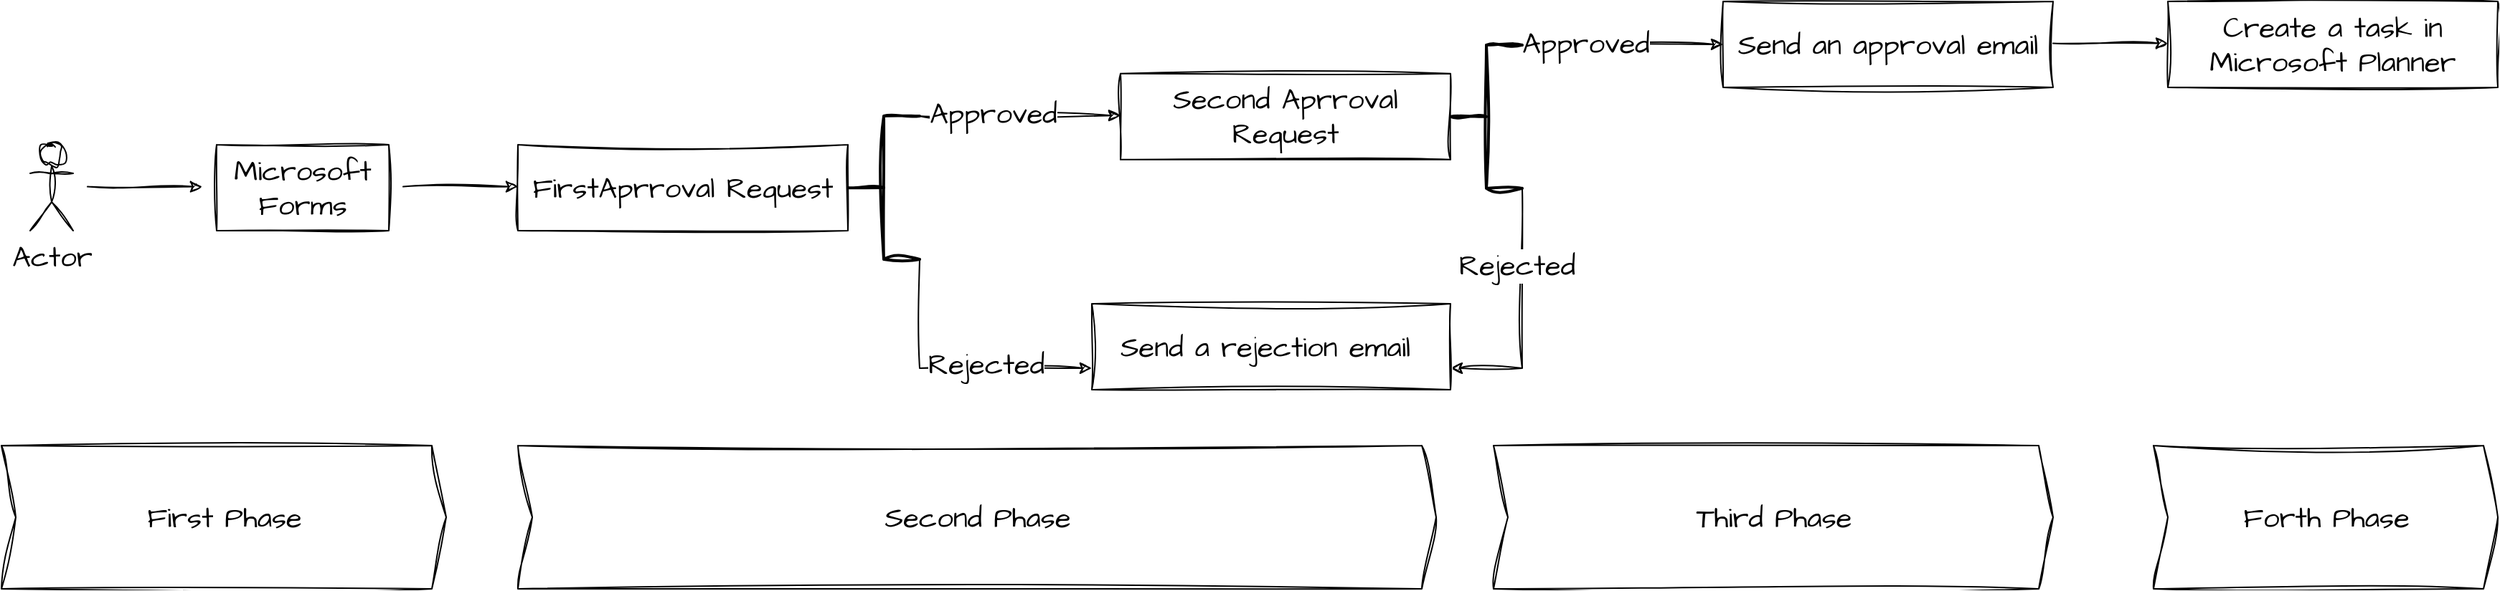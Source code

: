 <mxfile version="21.3.5" type="github">
  <diagram id="6a731a19-8d31-9384-78a2-239565b7b9f0" name="Page-1">
    <mxGraphModel dx="2150" dy="195" grid="1" gridSize="10" guides="1" tooltips="1" connect="1" arrows="1" fold="1" page="1" pageScale="1" pageWidth="1169" pageHeight="827" background="none" math="0" shadow="0">
      <root>
        <mxCell id="0" />
        <mxCell id="1" parent="0" />
        <mxCell id="t2b_PGSPaWhevGhsCux8-143" value="Actor" style="shape=umlActor;verticalLabelPosition=bottom;verticalAlign=top;html=1;outlineConnect=0;sketch=1;hachureGap=4;jiggle=2;curveFitting=1;fontFamily=Architects Daughter;fontSource=https%3A%2F%2Ffonts.googleapis.com%2Fcss%3Ffamily%3DArchitects%2BDaughter;fontSize=20;" parent="1" vertex="1">
          <mxGeometry x="40" y="1130" width="30" height="60" as="geometry" />
        </mxCell>
        <mxCell id="t2b_PGSPaWhevGhsCux8-144" value="" style="endArrow=classic;html=1;rounded=0;sketch=1;hachureGap=4;jiggle=2;curveFitting=1;fontFamily=Architects Daughter;fontSource=https%3A%2F%2Ffonts.googleapis.com%2Fcss%3Ffamily%3DArchitects%2BDaughter;fontSize=16;" parent="1" edge="1">
          <mxGeometry width="50" height="50" relative="1" as="geometry">
            <mxPoint x="80" y="1159.29" as="sourcePoint" />
            <mxPoint x="160" y="1159.29" as="targetPoint" />
          </mxGeometry>
        </mxCell>
        <mxCell id="t2b_PGSPaWhevGhsCux8-145" value="Microsoft Forms" style="rounded=0;whiteSpace=wrap;html=1;sketch=1;hachureGap=4;jiggle=2;curveFitting=1;fontFamily=Architects Daughter;fontSource=https%3A%2F%2Ffonts.googleapis.com%2Fcss%3Ffamily%3DArchitects%2BDaughter;fontSize=20;" parent="1" vertex="1">
          <mxGeometry x="170" y="1130" width="120" height="60" as="geometry" />
        </mxCell>
        <mxCell id="t2b_PGSPaWhevGhsCux8-147" value="" style="endArrow=classic;html=1;rounded=0;sketch=1;hachureGap=4;jiggle=2;curveFitting=1;fontFamily=Architects Daughter;fontSource=https%3A%2F%2Ffonts.googleapis.com%2Fcss%3Ffamily%3DArchitects%2BDaughter;fontSize=16;" parent="1" edge="1">
          <mxGeometry width="50" height="50" relative="1" as="geometry">
            <mxPoint x="300" y="1159.29" as="sourcePoint" />
            <mxPoint x="380" y="1159.29" as="targetPoint" />
          </mxGeometry>
        </mxCell>
        <mxCell id="t2b_PGSPaWhevGhsCux8-148" value="FirstAprroval Request" style="rounded=0;whiteSpace=wrap;html=1;sketch=1;hachureGap=4;jiggle=2;curveFitting=1;fontFamily=Architects Daughter;fontSource=https%3A%2F%2Ffonts.googleapis.com%2Fcss%3Ffamily%3DArchitects%2BDaughter;fontSize=20;" parent="1" vertex="1">
          <mxGeometry x="380" y="1130" width="230" height="60" as="geometry" />
        </mxCell>
        <mxCell id="t2b_PGSPaWhevGhsCux8-151" style="edgeStyle=orthogonalEdgeStyle;rounded=0;sketch=1;hachureGap=4;jiggle=2;curveFitting=1;orthogonalLoop=1;jettySize=auto;html=1;exitX=1;exitY=0;exitDx=0;exitDy=0;exitPerimeter=0;fontFamily=Architects Daughter;fontSource=https%3A%2F%2Ffonts.googleapis.com%2Fcss%3Ffamily%3DArchitects%2BDaughter;fontSize=16;" parent="1" source="t2b_PGSPaWhevGhsCux8-149" edge="1">
          <mxGeometry relative="1" as="geometry">
            <mxPoint x="800" y="1109.571" as="targetPoint" />
            <Array as="points">
              <mxPoint x="690" y="1110" />
              <mxPoint x="690" y="1110" />
            </Array>
          </mxGeometry>
        </mxCell>
        <mxCell id="t2b_PGSPaWhevGhsCux8-153" value="Approved" style="edgeLabel;html=1;align=center;verticalAlign=middle;resizable=0;points=[];fontSize=20;fontFamily=Architects Daughter;" parent="t2b_PGSPaWhevGhsCux8-151" vertex="1" connectable="0">
          <mxGeometry x="-0.273" y="2" relative="1" as="geometry">
            <mxPoint as="offset" />
          </mxGeometry>
        </mxCell>
        <mxCell id="t2b_PGSPaWhevGhsCux8-169" style="edgeStyle=orthogonalEdgeStyle;rounded=0;sketch=1;hachureGap=4;jiggle=2;curveFitting=1;orthogonalLoop=1;jettySize=auto;html=1;exitX=1;exitY=1;exitDx=0;exitDy=0;exitPerimeter=0;fontFamily=Architects Daughter;fontSource=https%3A%2F%2Ffonts.googleapis.com%2Fcss%3Ffamily%3DArchitects%2BDaughter;fontSize=16;entryX=0;entryY=0.75;entryDx=0;entryDy=0;" parent="1" source="t2b_PGSPaWhevGhsCux8-149" target="t2b_PGSPaWhevGhsCux8-161" edge="1">
          <mxGeometry relative="1" as="geometry">
            <mxPoint x="635.571" y="1280" as="targetPoint" />
          </mxGeometry>
        </mxCell>
        <mxCell id="t2b_PGSPaWhevGhsCux8-149" value="" style="strokeWidth=2;html=1;shape=mxgraph.flowchart.annotation_2;align=left;labelPosition=right;pointerEvents=1;sketch=1;hachureGap=4;jiggle=2;curveFitting=1;fontFamily=Architects Daughter;fontSource=https%3A%2F%2Ffonts.googleapis.com%2Fcss%3Ffamily%3DArchitects%2BDaughter;fontSize=20;" parent="1" vertex="1">
          <mxGeometry x="610" y="1110" width="50" height="100" as="geometry" />
        </mxCell>
        <mxCell id="t2b_PGSPaWhevGhsCux8-155" value="Second Aprroval Request" style="rounded=0;whiteSpace=wrap;html=1;sketch=1;hachureGap=4;jiggle=2;curveFitting=1;fontFamily=Architects Daughter;fontSource=https%3A%2F%2Ffonts.googleapis.com%2Fcss%3Ffamily%3DArchitects%2BDaughter;fontSize=20;" parent="1" vertex="1">
          <mxGeometry x="800" y="1080.43" width="230" height="60" as="geometry" />
        </mxCell>
        <mxCell id="t2b_PGSPaWhevGhsCux8-156" style="edgeStyle=orthogonalEdgeStyle;rounded=0;sketch=1;hachureGap=4;jiggle=2;curveFitting=1;orthogonalLoop=1;jettySize=auto;html=1;exitX=1;exitY=0;exitDx=0;exitDy=0;exitPerimeter=0;fontFamily=Architects Daughter;fontSource=https%3A%2F%2Ffonts.googleapis.com%2Fcss%3Ffamily%3DArchitects%2BDaughter;fontSize=16;" parent="1" source="t2b_PGSPaWhevGhsCux8-160" edge="1">
          <mxGeometry relative="1" as="geometry">
            <mxPoint x="1220" y="1060.001" as="targetPoint" />
            <Array as="points">
              <mxPoint x="1110" y="1060.43" />
              <mxPoint x="1110" y="1060.43" />
            </Array>
          </mxGeometry>
        </mxCell>
        <mxCell id="t2b_PGSPaWhevGhsCux8-157" value="&amp;nbsp;Approved" style="edgeLabel;html=1;align=center;verticalAlign=middle;resizable=0;points=[];fontSize=20;fontFamily=Architects Daughter;" parent="t2b_PGSPaWhevGhsCux8-156" vertex="1" connectable="0">
          <mxGeometry x="-0.273" y="2" relative="1" as="geometry">
            <mxPoint x="-11" as="offset" />
          </mxGeometry>
        </mxCell>
        <mxCell id="t2b_PGSPaWhevGhsCux8-171" style="edgeStyle=orthogonalEdgeStyle;rounded=0;sketch=1;hachureGap=4;jiggle=2;curveFitting=1;orthogonalLoop=1;jettySize=auto;html=1;exitX=1;exitY=1;exitDx=0;exitDy=0;exitPerimeter=0;entryX=1;entryY=0.75;entryDx=0;entryDy=0;fontFamily=Architects Daughter;fontSource=https%3A%2F%2Ffonts.googleapis.com%2Fcss%3Ffamily%3DArchitects%2BDaughter;fontSize=16;" parent="1" source="t2b_PGSPaWhevGhsCux8-160" target="t2b_PGSPaWhevGhsCux8-161" edge="1">
          <mxGeometry relative="1" as="geometry" />
        </mxCell>
        <mxCell id="t2b_PGSPaWhevGhsCux8-160" value="" style="strokeWidth=2;html=1;shape=mxgraph.flowchart.annotation_2;align=left;labelPosition=right;pointerEvents=1;sketch=1;hachureGap=4;jiggle=2;curveFitting=1;fontFamily=Architects Daughter;fontSource=https%3A%2F%2Ffonts.googleapis.com%2Fcss%3Ffamily%3DArchitects%2BDaughter;fontSize=20;" parent="1" vertex="1">
          <mxGeometry x="1030" y="1060.43" width="50" height="100" as="geometry" />
        </mxCell>
        <mxCell id="t2b_PGSPaWhevGhsCux8-161" value="Send a rejection email&amp;nbsp;" style="rounded=0;whiteSpace=wrap;html=1;sketch=1;hachureGap=4;jiggle=2;curveFitting=1;fontFamily=Architects Daughter;fontSource=https%3A%2F%2Ffonts.googleapis.com%2Fcss%3Ffamily%3DArchitects%2BDaughter;fontSize=20;" parent="1" vertex="1">
          <mxGeometry x="780" y="1241" width="250" height="60" as="geometry" />
        </mxCell>
        <mxCell id="t2b_PGSPaWhevGhsCux8-163" value="Send an approval email" style="rounded=0;whiteSpace=wrap;html=1;sketch=1;hachureGap=4;jiggle=2;curveFitting=1;fontFamily=Architects Daughter;fontSource=https%3A%2F%2Ffonts.googleapis.com%2Fcss%3Ffamily%3DArchitects%2BDaughter;fontSize=20;" parent="1" vertex="1">
          <mxGeometry x="1220" y="1030" width="230" height="60" as="geometry" />
        </mxCell>
        <mxCell id="t2b_PGSPaWhevGhsCux8-164" value="" style="endArrow=classic;html=1;rounded=0;sketch=1;hachureGap=4;jiggle=2;curveFitting=1;fontFamily=Architects Daughter;fontSource=https%3A%2F%2Ffonts.googleapis.com%2Fcss%3Ffamily%3DArchitects%2BDaughter;fontSize=16;" parent="1" edge="1">
          <mxGeometry width="50" height="50" relative="1" as="geometry">
            <mxPoint x="1450" y="1059.29" as="sourcePoint" />
            <mxPoint x="1530" y="1059.29" as="targetPoint" />
          </mxGeometry>
        </mxCell>
        <mxCell id="t2b_PGSPaWhevGhsCux8-165" value="Create a task in Microsoft Planner" style="rounded=0;whiteSpace=wrap;html=1;sketch=1;hachureGap=4;jiggle=2;curveFitting=1;fontFamily=Architects Daughter;fontSource=https%3A%2F%2Ffonts.googleapis.com%2Fcss%3Ffamily%3DArchitects%2BDaughter;fontSize=20;" parent="1" vertex="1">
          <mxGeometry x="1530" y="1030" width="230" height="60" as="geometry" />
        </mxCell>
        <mxCell id="t2b_PGSPaWhevGhsCux8-172" value="Rejected" style="edgeLabel;html=1;align=center;verticalAlign=middle;resizable=0;points=[];fontSize=20;fontFamily=Architects Daughter;" parent="1" vertex="1" connectable="0">
          <mxGeometry x="1120.001" y="1080.425" as="geometry">
            <mxPoint x="-44" y="133" as="offset" />
          </mxGeometry>
        </mxCell>
        <mxCell id="t2b_PGSPaWhevGhsCux8-173" value="Rejected" style="edgeLabel;html=1;align=center;verticalAlign=middle;resizable=0;points=[];fontSize=20;fontFamily=Architects Daughter;" parent="1" vertex="1" connectable="0">
          <mxGeometry x="750.001" y="1149.995" as="geometry">
            <mxPoint x="-44" y="133" as="offset" />
          </mxGeometry>
        </mxCell>
        <mxCell id="t2b_PGSPaWhevGhsCux8-174" value="First Phase" style="html=1;shadow=0;dashed=0;align=center;verticalAlign=middle;shape=mxgraph.arrows2.arrow;dy=0;dx=10;notch=10;sketch=1;hachureGap=4;jiggle=2;curveFitting=1;fontFamily=Architects Daughter;fontSource=https%3A%2F%2Ffonts.googleapis.com%2Fcss%3Ffamily%3DArchitects%2BDaughter;fontSize=20;" parent="1" vertex="1">
          <mxGeometry x="20" y="1340" width="310" height="100" as="geometry" />
        </mxCell>
        <mxCell id="t2b_PGSPaWhevGhsCux8-175" value="Second Phase" style="html=1;shadow=0;dashed=0;align=center;verticalAlign=middle;shape=mxgraph.arrows2.arrow;dy=0;dx=10;notch=10;sketch=1;hachureGap=4;jiggle=2;curveFitting=1;fontFamily=Architects Daughter;fontSource=https%3A%2F%2Ffonts.googleapis.com%2Fcss%3Ffamily%3DArchitects%2BDaughter;fontSize=20;" parent="1" vertex="1">
          <mxGeometry x="380" y="1340" width="640" height="100" as="geometry" />
        </mxCell>
        <mxCell id="t2b_PGSPaWhevGhsCux8-177" value="Third Phase" style="html=1;shadow=0;dashed=0;align=center;verticalAlign=middle;shape=mxgraph.arrows2.arrow;dy=0;dx=10;notch=10;sketch=1;hachureGap=4;jiggle=2;curveFitting=1;fontFamily=Architects Daughter;fontSource=https%3A%2F%2Ffonts.googleapis.com%2Fcss%3Ffamily%3DArchitects%2BDaughter;fontSize=20;" parent="1" vertex="1">
          <mxGeometry x="1060" y="1340" width="390" height="100" as="geometry" />
        </mxCell>
        <mxCell id="t2b_PGSPaWhevGhsCux8-178" value="Forth Phase" style="html=1;shadow=0;dashed=0;align=center;verticalAlign=middle;shape=mxgraph.arrows2.arrow;dy=0;dx=10;notch=10;sketch=1;hachureGap=4;jiggle=2;curveFitting=1;fontFamily=Architects Daughter;fontSource=https%3A%2F%2Ffonts.googleapis.com%2Fcss%3Ffamily%3DArchitects%2BDaughter;fontSize=20;" parent="1" vertex="1">
          <mxGeometry x="1520" y="1340" width="240" height="100" as="geometry" />
        </mxCell>
      </root>
    </mxGraphModel>
  </diagram>
</mxfile>
